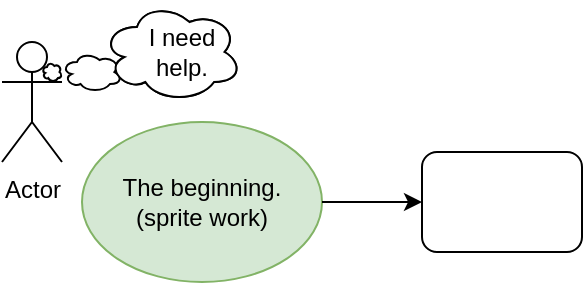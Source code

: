 <mxfile version="20.2.7" type="github">
  <diagram id="C5RBs43oDa-KdzZeNtuy" name="Page-1">
    <mxGraphModel dx="423" dy="235" grid="1" gridSize="10" guides="1" tooltips="1" connect="1" arrows="1" fold="1" page="1" pageScale="1" pageWidth="827" pageHeight="1169" math="0" shadow="0">
      <root>
        <mxCell id="WIyWlLk6GJQsqaUBKTNV-0" />
        <mxCell id="WIyWlLk6GJQsqaUBKTNV-1" parent="WIyWlLk6GJQsqaUBKTNV-0" />
        <mxCell id="JicQOthQOy3mHzuR2YJZ-0" value="Actor" style="shape=umlActor;verticalLabelPosition=bottom;verticalAlign=top;html=1;outlineConnect=0;" vertex="1" parent="WIyWlLk6GJQsqaUBKTNV-1">
          <mxGeometry y="20" width="30" height="60" as="geometry" />
        </mxCell>
        <mxCell id="JicQOthQOy3mHzuR2YJZ-1" value="" style="ellipse;shape=cloud;whiteSpace=wrap;html=1;" vertex="1" parent="WIyWlLk6GJQsqaUBKTNV-1">
          <mxGeometry x="50" width="70" height="50" as="geometry" />
        </mxCell>
        <mxCell id="JicQOthQOy3mHzuR2YJZ-3" value="" style="ellipse;shape=cloud;whiteSpace=wrap;html=1;" vertex="1" parent="WIyWlLk6GJQsqaUBKTNV-1">
          <mxGeometry x="20" y="30" width="10" height="10" as="geometry" />
        </mxCell>
        <mxCell id="JicQOthQOy3mHzuR2YJZ-4" value="" style="ellipse;shape=cloud;whiteSpace=wrap;html=1;" vertex="1" parent="WIyWlLk6GJQsqaUBKTNV-1">
          <mxGeometry x="30" y="25" width="30" height="20" as="geometry" />
        </mxCell>
        <mxCell id="JicQOthQOy3mHzuR2YJZ-5" value="" style="ellipse;shape=cloud;whiteSpace=wrap;html=1;" vertex="1" parent="WIyWlLk6GJQsqaUBKTNV-1">
          <mxGeometry x="50" width="70" height="50" as="geometry" />
        </mxCell>
        <mxCell id="JicQOthQOy3mHzuR2YJZ-6" value="I need help." style="text;html=1;strokeColor=none;fillColor=none;align=center;verticalAlign=middle;whiteSpace=wrap;rounded=0;" vertex="1" parent="WIyWlLk6GJQsqaUBKTNV-1">
          <mxGeometry x="60" y="10" width="60" height="30" as="geometry" />
        </mxCell>
        <mxCell id="JicQOthQOy3mHzuR2YJZ-7" value="The beginning.&lt;br&gt;(sprite work)" style="ellipse;whiteSpace=wrap;html=1;fillColor=#d5e8d4;strokeColor=#82b366;" vertex="1" parent="WIyWlLk6GJQsqaUBKTNV-1">
          <mxGeometry x="40" y="60" width="120" height="80" as="geometry" />
        </mxCell>
        <mxCell id="JicQOthQOy3mHzuR2YJZ-8" value="" style="rounded=1;whiteSpace=wrap;html=1;" vertex="1" parent="WIyWlLk6GJQsqaUBKTNV-1">
          <mxGeometry x="210" y="75" width="80" height="50" as="geometry" />
        </mxCell>
        <mxCell id="JicQOthQOy3mHzuR2YJZ-10" value="" style="endArrow=classic;html=1;rounded=0;exitX=1;exitY=0.5;exitDx=0;exitDy=0;entryX=0;entryY=0.5;entryDx=0;entryDy=0;" edge="1" parent="WIyWlLk6GJQsqaUBKTNV-1" source="JicQOthQOy3mHzuR2YJZ-7" target="JicQOthQOy3mHzuR2YJZ-8">
          <mxGeometry width="50" height="50" relative="1" as="geometry">
            <mxPoint x="170" y="160" as="sourcePoint" />
            <mxPoint x="220" y="110" as="targetPoint" />
          </mxGeometry>
        </mxCell>
      </root>
    </mxGraphModel>
  </diagram>
</mxfile>
